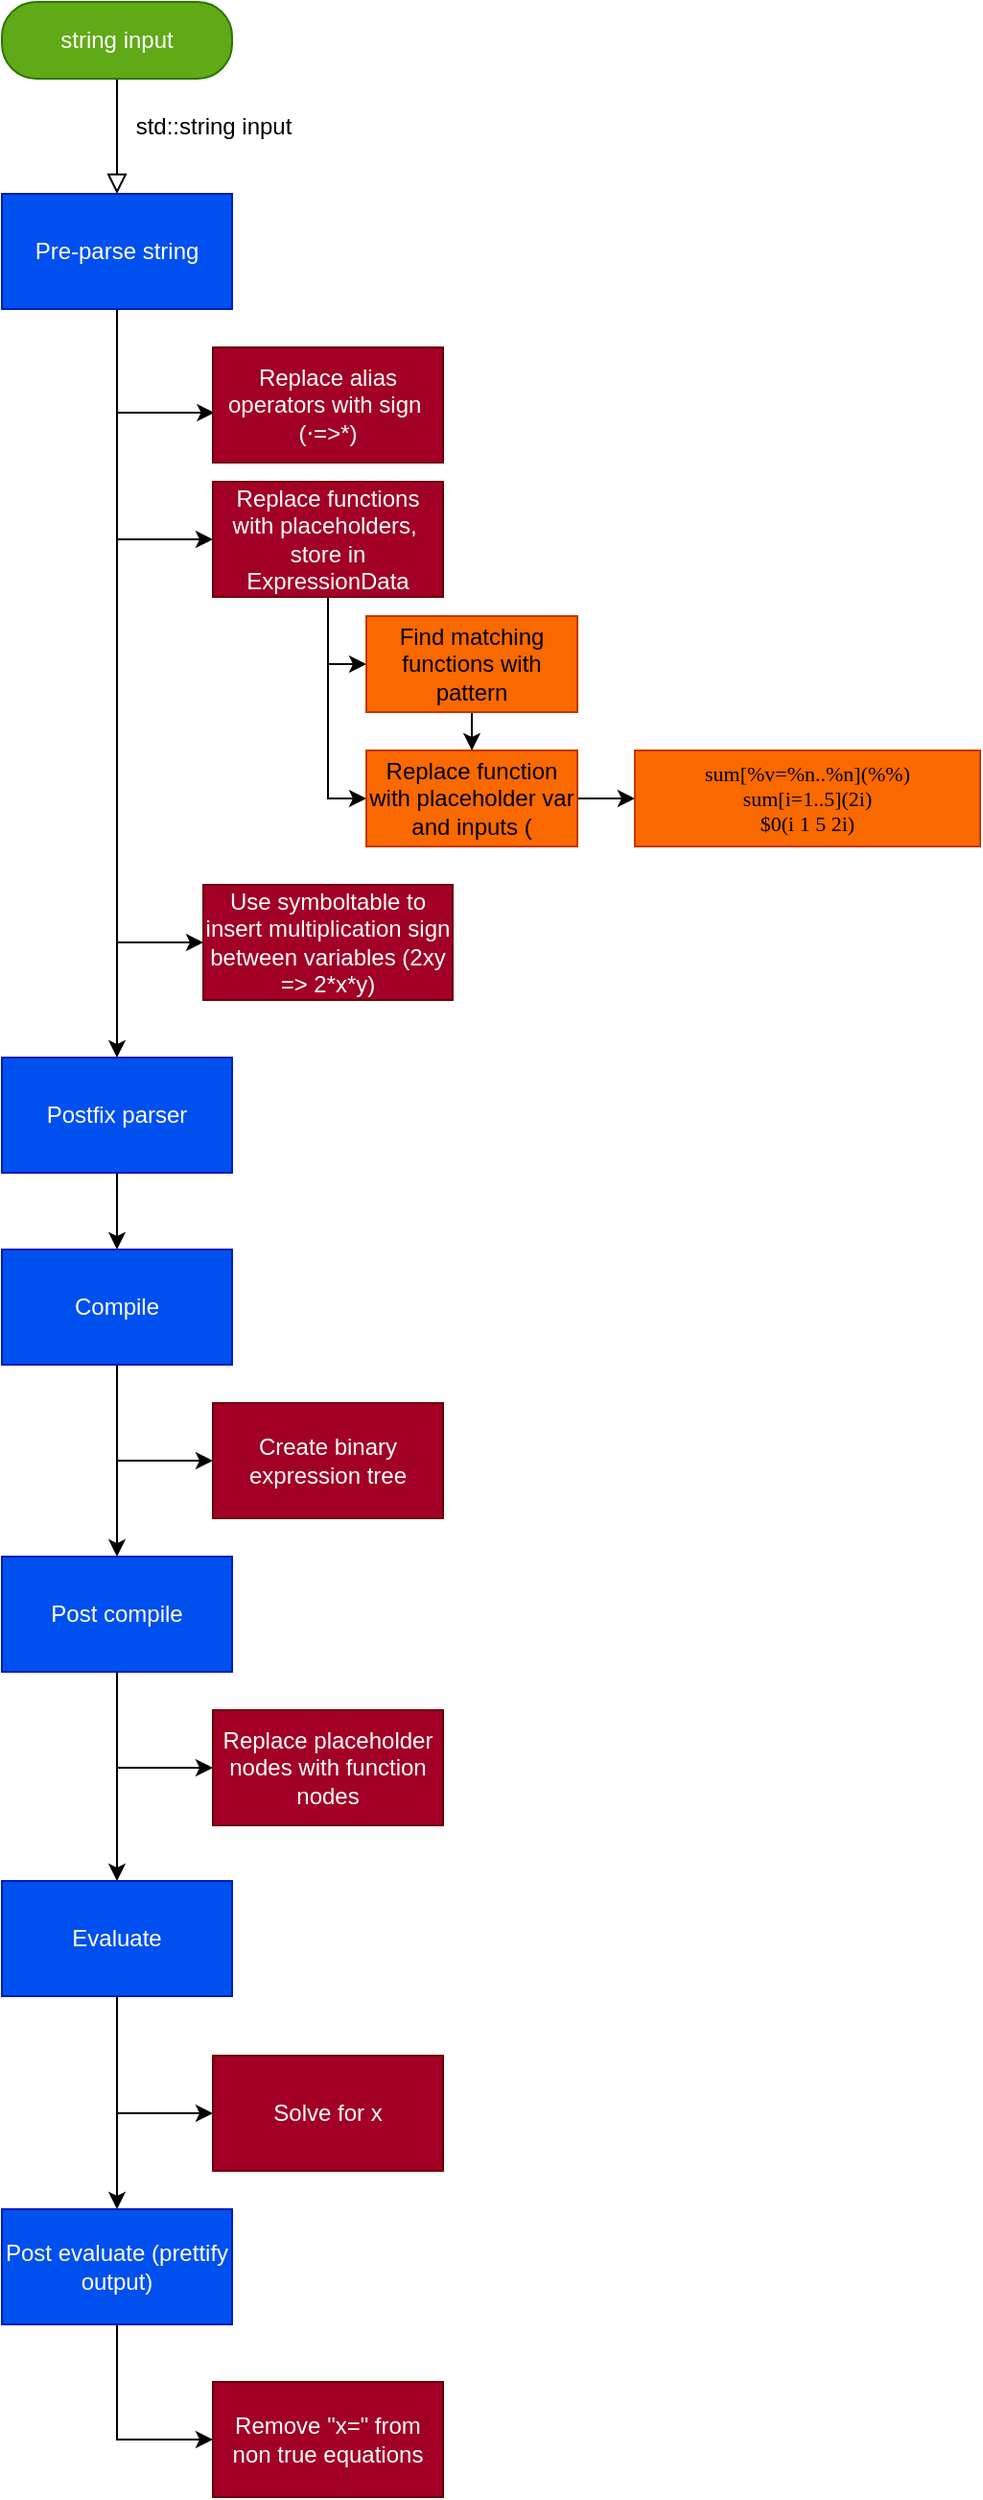 <mxfile version="20.7.4" type="device"><diagram id="C5RBs43oDa-KdzZeNtuy" name="Page-1"><mxGraphModel dx="2390" dy="1382" grid="1" gridSize="10" guides="1" tooltips="1" connect="1" arrows="1" fold="1" page="1" pageScale="1" pageWidth="827" pageHeight="1169" math="0" shadow="0"><root><mxCell id="WIyWlLk6GJQsqaUBKTNV-0"/><mxCell id="WIyWlLk6GJQsqaUBKTNV-1" parent="WIyWlLk6GJQsqaUBKTNV-0"/><mxCell id="WIyWlLk6GJQsqaUBKTNV-2" value="" style="rounded=0;html=1;jettySize=auto;orthogonalLoop=1;fontSize=11;endArrow=block;endFill=0;endSize=8;strokeWidth=1;shadow=0;labelBackgroundColor=none;edgeStyle=orthogonalEdgeStyle;entryX=0.5;entryY=0;entryDx=0;entryDy=0;" parent="WIyWlLk6GJQsqaUBKTNV-1" source="WIyWlLk6GJQsqaUBKTNV-3" target="KIc5HOTNuEuZ3VcsMIbZ-0" edge="1"><mxGeometry relative="1" as="geometry"><mxPoint x="220" y="170" as="targetPoint"/></mxGeometry></mxCell><mxCell id="WIyWlLk6GJQsqaUBKTNV-3" value="string input" style="rounded=1;whiteSpace=wrap;html=1;fontSize=12;glass=0;strokeWidth=1;shadow=0;fillColor=#60a917;fontColor=#ffffff;strokeColor=#2D7600;arcSize=45;" parent="WIyWlLk6GJQsqaUBKTNV-1" vertex="1"><mxGeometry x="160" y="80" width="120" height="40" as="geometry"/></mxCell><mxCell id="MGDHhUdHgLDldHLNSqF6-0" value="std::string input" style="text;html=1;align=center;verticalAlign=middle;resizable=0;points=[];autosize=1;strokeColor=none;fillColor=none;" parent="WIyWlLk6GJQsqaUBKTNV-1" vertex="1"><mxGeometry x="220" y="130" width="100" height="30" as="geometry"/></mxCell><mxCell id="KIc5HOTNuEuZ3VcsMIbZ-15" style="edgeStyle=orthogonalEdgeStyle;rounded=0;orthogonalLoop=1;jettySize=auto;html=1;entryX=0.006;entryY=0.567;entryDx=0;entryDy=0;entryPerimeter=0;" parent="WIyWlLk6GJQsqaUBKTNV-1" source="KIc5HOTNuEuZ3VcsMIbZ-0" target="KIc5HOTNuEuZ3VcsMIbZ-13" edge="1"><mxGeometry relative="1" as="geometry"/></mxCell><mxCell id="KIc5HOTNuEuZ3VcsMIbZ-17" style="edgeStyle=orthogonalEdgeStyle;rounded=0;orthogonalLoop=1;jettySize=auto;html=1;entryX=0;entryY=0.5;entryDx=0;entryDy=0;" parent="WIyWlLk6GJQsqaUBKTNV-1" source="KIc5HOTNuEuZ3VcsMIbZ-0" target="KIc5HOTNuEuZ3VcsMIbZ-16" edge="1"><mxGeometry relative="1" as="geometry"/></mxCell><mxCell id="KIc5HOTNuEuZ3VcsMIbZ-29" style="edgeStyle=orthogonalEdgeStyle;rounded=0;orthogonalLoop=1;jettySize=auto;html=1;entryX=0;entryY=0.5;entryDx=0;entryDy=0;fontFamily=Lucida Console;fontSize=11;" parent="WIyWlLk6GJQsqaUBKTNV-1" source="KIc5HOTNuEuZ3VcsMIbZ-0" target="KIc5HOTNuEuZ3VcsMIbZ-18" edge="1"><mxGeometry relative="1" as="geometry"/></mxCell><mxCell id="KIc5HOTNuEuZ3VcsMIbZ-30" style="edgeStyle=orthogonalEdgeStyle;rounded=0;orthogonalLoop=1;jettySize=auto;html=1;entryX=0.5;entryY=0;entryDx=0;entryDy=0;fontFamily=Lucida Console;fontSize=11;" parent="WIyWlLk6GJQsqaUBKTNV-1" source="KIc5HOTNuEuZ3VcsMIbZ-0" target="KIc5HOTNuEuZ3VcsMIbZ-1" edge="1"><mxGeometry relative="1" as="geometry"/></mxCell><mxCell id="KIc5HOTNuEuZ3VcsMIbZ-0" value="Pre-parse string" style="rounded=0;whiteSpace=wrap;html=1;fillColor=#0050ef;fontColor=#ffffff;strokeColor=#001DBC;" parent="WIyWlLk6GJQsqaUBKTNV-1" vertex="1"><mxGeometry x="160" y="180" width="120" height="60" as="geometry"/></mxCell><mxCell id="KIc5HOTNuEuZ3VcsMIbZ-32" style="edgeStyle=orthogonalEdgeStyle;rounded=0;orthogonalLoop=1;jettySize=auto;html=1;entryX=0.5;entryY=0;entryDx=0;entryDy=0;fontFamily=Lucida Console;fontSize=11;" parent="WIyWlLk6GJQsqaUBKTNV-1" source="KIc5HOTNuEuZ3VcsMIbZ-1" target="KIc5HOTNuEuZ3VcsMIbZ-5" edge="1"><mxGeometry relative="1" as="geometry"/></mxCell><mxCell id="KIc5HOTNuEuZ3VcsMIbZ-1" value="Postfix parser" style="rounded=0;whiteSpace=wrap;html=1;fillColor=#0050ef;fontColor=#ffffff;strokeColor=#001DBC;" parent="WIyWlLk6GJQsqaUBKTNV-1" vertex="1"><mxGeometry x="160" y="630" width="120" height="60" as="geometry"/></mxCell><mxCell id="Fvb6QXi0qR7GlrGfhVW1-1" style="edgeStyle=orthogonalEdgeStyle;rounded=0;orthogonalLoop=1;jettySize=auto;html=1;entryX=0;entryY=0.5;entryDx=0;entryDy=0;" edge="1" parent="WIyWlLk6GJQsqaUBKTNV-1" source="KIc5HOTNuEuZ3VcsMIbZ-5" target="Fvb6QXi0qR7GlrGfhVW1-0"><mxGeometry relative="1" as="geometry"/></mxCell><mxCell id="Fvb6QXi0qR7GlrGfhVW1-6" style="edgeStyle=orthogonalEdgeStyle;rounded=0;orthogonalLoop=1;jettySize=auto;html=1;" edge="1" parent="WIyWlLk6GJQsqaUBKTNV-1" source="KIc5HOTNuEuZ3VcsMIbZ-5" target="KIc5HOTNuEuZ3VcsMIbZ-7"><mxGeometry relative="1" as="geometry"/></mxCell><mxCell id="KIc5HOTNuEuZ3VcsMIbZ-5" value="Compile" style="rounded=0;whiteSpace=wrap;html=1;fillColor=#0050ef;fontColor=#ffffff;strokeColor=#001DBC;" parent="WIyWlLk6GJQsqaUBKTNV-1" vertex="1"><mxGeometry x="160" y="730" width="120" height="60" as="geometry"/></mxCell><mxCell id="Fvb6QXi0qR7GlrGfhVW1-3" style="edgeStyle=orthogonalEdgeStyle;rounded=0;orthogonalLoop=1;jettySize=auto;html=1;entryX=0;entryY=0.5;entryDx=0;entryDy=0;" edge="1" parent="WIyWlLk6GJQsqaUBKTNV-1" source="KIc5HOTNuEuZ3VcsMIbZ-7" target="Fvb6QXi0qR7GlrGfhVW1-2"><mxGeometry relative="1" as="geometry"/></mxCell><mxCell id="Fvb6QXi0qR7GlrGfhVW1-13" style="edgeStyle=orthogonalEdgeStyle;rounded=0;orthogonalLoop=1;jettySize=auto;html=1;entryX=0.5;entryY=0;entryDx=0;entryDy=0;" edge="1" parent="WIyWlLk6GJQsqaUBKTNV-1" source="KIc5HOTNuEuZ3VcsMIbZ-7" target="KIc5HOTNuEuZ3VcsMIbZ-9"><mxGeometry relative="1" as="geometry"/></mxCell><mxCell id="KIc5HOTNuEuZ3VcsMIbZ-7" value="Post compile" style="rounded=0;whiteSpace=wrap;html=1;fillColor=#0050ef;fontColor=#ffffff;strokeColor=#001DBC;" parent="WIyWlLk6GJQsqaUBKTNV-1" vertex="1"><mxGeometry x="160" y="890" width="120" height="60" as="geometry"/></mxCell><mxCell id="Fvb6QXi0qR7GlrGfhVW1-8" style="edgeStyle=orthogonalEdgeStyle;rounded=0;orthogonalLoop=1;jettySize=auto;html=1;entryX=0;entryY=0.5;entryDx=0;entryDy=0;" edge="1" parent="WIyWlLk6GJQsqaUBKTNV-1" source="KIc5HOTNuEuZ3VcsMIbZ-9" target="Fvb6QXi0qR7GlrGfhVW1-7"><mxGeometry relative="1" as="geometry"/></mxCell><mxCell id="Fvb6QXi0qR7GlrGfhVW1-12" style="edgeStyle=orthogonalEdgeStyle;rounded=0;orthogonalLoop=1;jettySize=auto;html=1;entryX=0.5;entryY=0;entryDx=0;entryDy=0;" edge="1" parent="WIyWlLk6GJQsqaUBKTNV-1" source="KIc5HOTNuEuZ3VcsMIbZ-9" target="Fvb6QXi0qR7GlrGfhVW1-9"><mxGeometry relative="1" as="geometry"/></mxCell><mxCell id="KIc5HOTNuEuZ3VcsMIbZ-9" value="Evaluate" style="rounded=0;whiteSpace=wrap;html=1;fillColor=#0050ef;fontColor=#ffffff;strokeColor=#001DBC;" parent="WIyWlLk6GJQsqaUBKTNV-1" vertex="1"><mxGeometry x="160" y="1059" width="120" height="60" as="geometry"/></mxCell><mxCell id="KIc5HOTNuEuZ3VcsMIbZ-13" value="Replace alias operators with sign&amp;nbsp; (⋅=&amp;gt;*)" style="rounded=0;whiteSpace=wrap;html=1;fillColor=#a20025;fontColor=#ffffff;strokeColor=#6F0000;" parent="WIyWlLk6GJQsqaUBKTNV-1" vertex="1"><mxGeometry x="270" y="260" width="120" height="60" as="geometry"/></mxCell><mxCell id="KIc5HOTNuEuZ3VcsMIbZ-26" style="edgeStyle=orthogonalEdgeStyle;rounded=0;orthogonalLoop=1;jettySize=auto;html=1;entryX=0;entryY=0.5;entryDx=0;entryDy=0;fontFamily=Lucida Console;fontSize=11;" parent="WIyWlLk6GJQsqaUBKTNV-1" source="KIc5HOTNuEuZ3VcsMIbZ-16" target="KIc5HOTNuEuZ3VcsMIbZ-21" edge="1"><mxGeometry relative="1" as="geometry"/></mxCell><mxCell id="KIc5HOTNuEuZ3VcsMIbZ-27" style="edgeStyle=orthogonalEdgeStyle;rounded=0;orthogonalLoop=1;jettySize=auto;html=1;entryX=0;entryY=0.5;entryDx=0;entryDy=0;fontFamily=Lucida Console;fontSize=11;" parent="WIyWlLk6GJQsqaUBKTNV-1" source="KIc5HOTNuEuZ3VcsMIbZ-16" target="KIc5HOTNuEuZ3VcsMIbZ-22" edge="1"><mxGeometry relative="1" as="geometry"/></mxCell><mxCell id="KIc5HOTNuEuZ3VcsMIbZ-16" value="Replace functions with placeholders,&amp;nbsp; store in ExpressionData" style="rounded=0;whiteSpace=wrap;html=1;fillColor=#a20025;fontColor=#ffffff;strokeColor=#6F0000;" parent="WIyWlLk6GJQsqaUBKTNV-1" vertex="1"><mxGeometry x="270" y="330" width="120" height="60" as="geometry"/></mxCell><mxCell id="KIc5HOTNuEuZ3VcsMIbZ-18" value="Use symboltable to insert multiplication sign between variables (2xy =&amp;gt; 2*x*y)" style="rounded=0;whiteSpace=wrap;html=1;fillColor=#a20025;fontColor=#ffffff;strokeColor=#6F0000;" parent="WIyWlLk6GJQsqaUBKTNV-1" vertex="1"><mxGeometry x="265" y="540" width="130" height="60" as="geometry"/></mxCell><mxCell id="KIc5HOTNuEuZ3VcsMIbZ-25" style="edgeStyle=orthogonalEdgeStyle;rounded=0;orthogonalLoop=1;jettySize=auto;html=1;entryX=0.5;entryY=0;entryDx=0;entryDy=0;fontFamily=Lucida Console;fontSize=11;" parent="WIyWlLk6GJQsqaUBKTNV-1" source="KIc5HOTNuEuZ3VcsMIbZ-21" target="KIc5HOTNuEuZ3VcsMIbZ-22" edge="1"><mxGeometry relative="1" as="geometry"/></mxCell><mxCell id="KIc5HOTNuEuZ3VcsMIbZ-21" value="Find matching functions with pattern" style="rounded=0;whiteSpace=wrap;html=1;fillColor=#fa6800;fontColor=#000000;strokeColor=#C73500;" parent="WIyWlLk6GJQsqaUBKTNV-1" vertex="1"><mxGeometry x="350" y="400" width="110" height="50" as="geometry"/></mxCell><mxCell id="KIc5HOTNuEuZ3VcsMIbZ-24" style="edgeStyle=orthogonalEdgeStyle;rounded=0;orthogonalLoop=1;jettySize=auto;html=1;fontFamily=Lucida Console;fontSize=11;" parent="WIyWlLk6GJQsqaUBKTNV-1" source="KIc5HOTNuEuZ3VcsMIbZ-22" target="KIc5HOTNuEuZ3VcsMIbZ-23" edge="1"><mxGeometry relative="1" as="geometry"/></mxCell><mxCell id="KIc5HOTNuEuZ3VcsMIbZ-22" value="Replace function with placeholder var and inputs (" style="rounded=0;whiteSpace=wrap;html=1;fillColor=#fa6800;fontColor=#000000;strokeColor=#C73500;" parent="WIyWlLk6GJQsqaUBKTNV-1" vertex="1"><mxGeometry x="350" y="470" width="110" height="50" as="geometry"/></mxCell><mxCell id="KIc5HOTNuEuZ3VcsMIbZ-23" value="&lt;div style=&quot;font-size: 11px;&quot;&gt;&lt;font face=&quot;Lucida Console&quot; style=&quot;font-size: 11px;&quot;&gt;sum[%v=%n..%n](%%)&lt;/font&gt;&lt;/div&gt;&lt;div style=&quot;font-size: 11px;&quot;&gt;&lt;font face=&quot;Lucida Console&quot; style=&quot;font-size: 11px;&quot;&gt;sum[i=1..5](2i)&lt;/font&gt;&lt;/div&gt;&lt;div style=&quot;font-size: 11px;&quot;&gt;&lt;font face=&quot;Lucida Console&quot; style=&quot;font-size: 11px;&quot;&gt;$0(i 1 5 2i)&lt;/font&gt;&lt;/div&gt;" style="rounded=0;whiteSpace=wrap;html=1;fillColor=#fa6800;fontColor=#000000;strokeColor=#C73500;" parent="WIyWlLk6GJQsqaUBKTNV-1" vertex="1"><mxGeometry x="490" y="470" width="180" height="50" as="geometry"/></mxCell><mxCell id="Fvb6QXi0qR7GlrGfhVW1-0" value="Create binary expression tree" style="rounded=0;whiteSpace=wrap;html=1;fillColor=#a20025;fontColor=#ffffff;strokeColor=#6F0000;" vertex="1" parent="WIyWlLk6GJQsqaUBKTNV-1"><mxGeometry x="270" y="810" width="120" height="60" as="geometry"/></mxCell><mxCell id="Fvb6QXi0qR7GlrGfhVW1-2" value="Replace placeholder nodes with function nodes" style="rounded=0;whiteSpace=wrap;html=1;fillColor=#a20025;fontColor=#ffffff;strokeColor=#6F0000;" vertex="1" parent="WIyWlLk6GJQsqaUBKTNV-1"><mxGeometry x="270" y="970" width="120" height="60" as="geometry"/></mxCell><mxCell id="Fvb6QXi0qR7GlrGfhVW1-7" value="Solve for x" style="rounded=0;whiteSpace=wrap;html=1;fillColor=#a20025;fontColor=#ffffff;strokeColor=#6F0000;" vertex="1" parent="WIyWlLk6GJQsqaUBKTNV-1"><mxGeometry x="270" y="1150" width="120" height="60" as="geometry"/></mxCell><mxCell id="Fvb6QXi0qR7GlrGfhVW1-11" style="edgeStyle=orthogonalEdgeStyle;rounded=0;orthogonalLoop=1;jettySize=auto;html=1;entryX=0;entryY=0.5;entryDx=0;entryDy=0;" edge="1" parent="WIyWlLk6GJQsqaUBKTNV-1" source="Fvb6QXi0qR7GlrGfhVW1-9" target="Fvb6QXi0qR7GlrGfhVW1-10"><mxGeometry relative="1" as="geometry"/></mxCell><mxCell id="Fvb6QXi0qR7GlrGfhVW1-9" value="Post evaluate (prettify output)" style="rounded=0;whiteSpace=wrap;html=1;fillColor=#0050ef;fontColor=#ffffff;strokeColor=#001DBC;" vertex="1" parent="WIyWlLk6GJQsqaUBKTNV-1"><mxGeometry x="160" y="1230" width="120" height="60" as="geometry"/></mxCell><mxCell id="Fvb6QXi0qR7GlrGfhVW1-10" value="Remove &quot;x=&quot; from non true equations" style="rounded=0;whiteSpace=wrap;html=1;fillColor=#a20025;fontColor=#ffffff;strokeColor=#6F0000;" vertex="1" parent="WIyWlLk6GJQsqaUBKTNV-1"><mxGeometry x="270" y="1320" width="120" height="60" as="geometry"/></mxCell></root></mxGraphModel></diagram></mxfile>